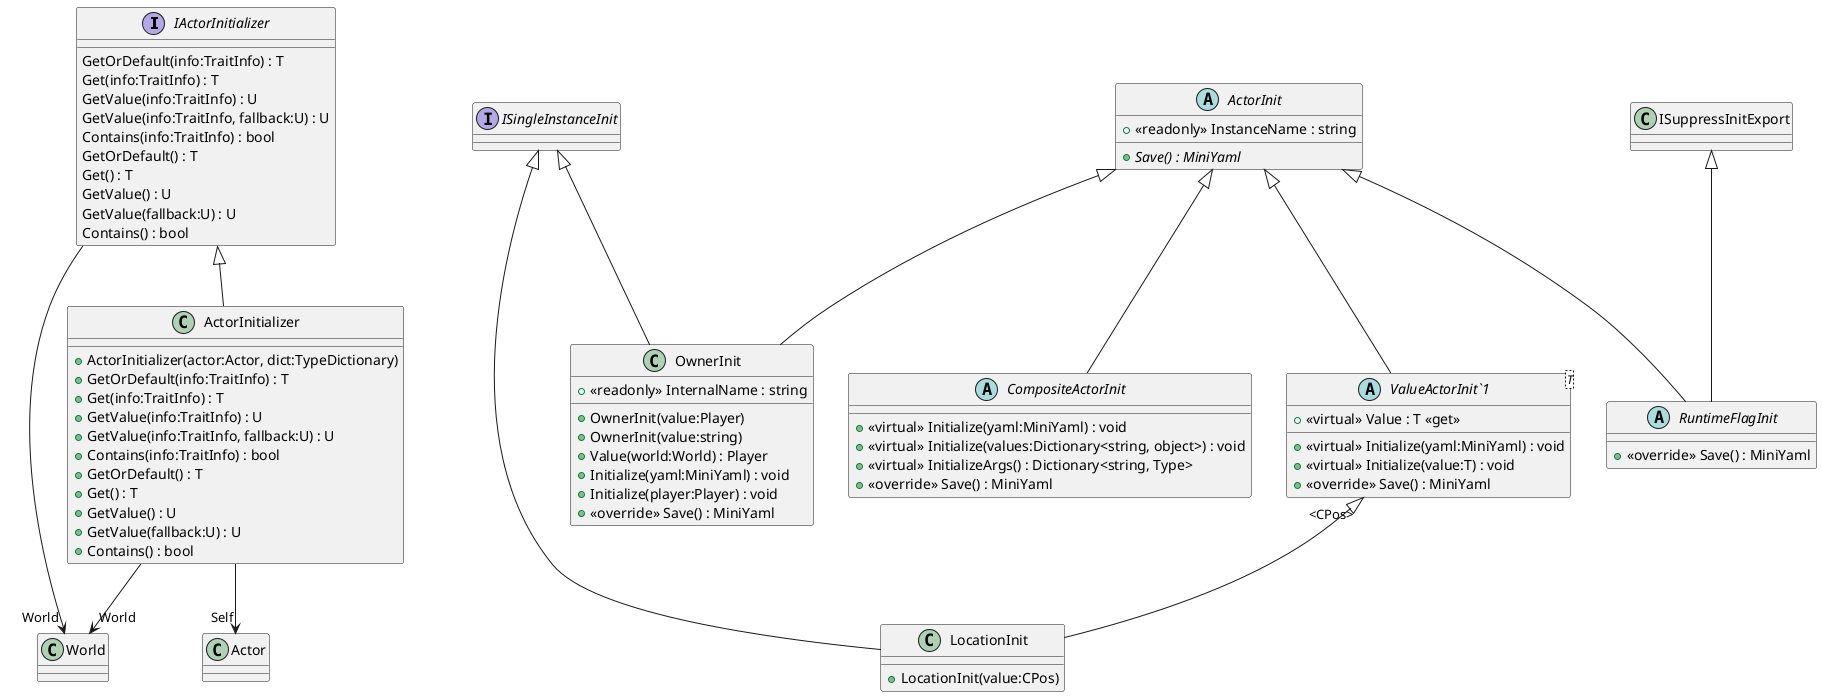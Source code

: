 @startuml
interface IActorInitializer {
    GetOrDefault(info:TraitInfo) : T
    Get(info:TraitInfo) : T
    GetValue(info:TraitInfo) : U
    GetValue(info:TraitInfo, fallback:U) : U
    Contains(info:TraitInfo) : bool
    GetOrDefault() : T
    Get() : T
    GetValue() : U
    GetValue(fallback:U) : U
    Contains() : bool
}
class ActorInitializer {
    + ActorInitializer(actor:Actor, dict:TypeDictionary)
    + GetOrDefault(info:TraitInfo) : T
    + Get(info:TraitInfo) : T
    + GetValue(info:TraitInfo) : U
    + GetValue(info:TraitInfo, fallback:U) : U
    + Contains(info:TraitInfo) : bool
    + GetOrDefault() : T
    + Get() : T
    + GetValue() : U
    + GetValue(fallback:U) : U
    + Contains() : bool
}
abstract class ActorInit {
    + <<readonly>> InstanceName : string
    + {abstract} Save() : MiniYaml
}
interface ISingleInstanceInit {
}
abstract class "ValueActorInit`1"<T> {
    + <<virtual>> Value : T <<get>>
    + <<virtual>> Initialize(yaml:MiniYaml) : void
    + <<virtual>> Initialize(value:T) : void
    + <<override>> Save() : MiniYaml
}
abstract class CompositeActorInit {
    + <<virtual>> Initialize(yaml:MiniYaml) : void
    + <<virtual>> Initialize(values:Dictionary<string, object>) : void
    + <<virtual>> InitializeArgs() : Dictionary<string, Type>
    + <<override>> Save() : MiniYaml
}
class LocationInit {
    + LocationInit(value:CPos)
}
class OwnerInit {
    + <<readonly>> InternalName : string
    + OwnerInit(value:Player)
    + OwnerInit(value:string)
    + Value(world:World) : Player
    + Initialize(yaml:MiniYaml) : void
    + Initialize(player:Player) : void
    + <<override>> Save() : MiniYaml
}
abstract class RuntimeFlagInit {
    + <<override>> Save() : MiniYaml
}
IActorInitializer --> "World" World
IActorInitializer <|-- ActorInitializer
ActorInitializer --> "Self" Actor
ActorInitializer --> "World" World
ActorInit <|-- "ValueActorInit`1"
ActorInit <|-- CompositeActorInit
"ValueActorInit`1" "<CPos>" <|-- LocationInit
ISingleInstanceInit <|-- LocationInit
ActorInit <|-- OwnerInit
ISingleInstanceInit <|-- OwnerInit
ActorInit <|-- RuntimeFlagInit
ISuppressInitExport <|-- RuntimeFlagInit
@enduml
